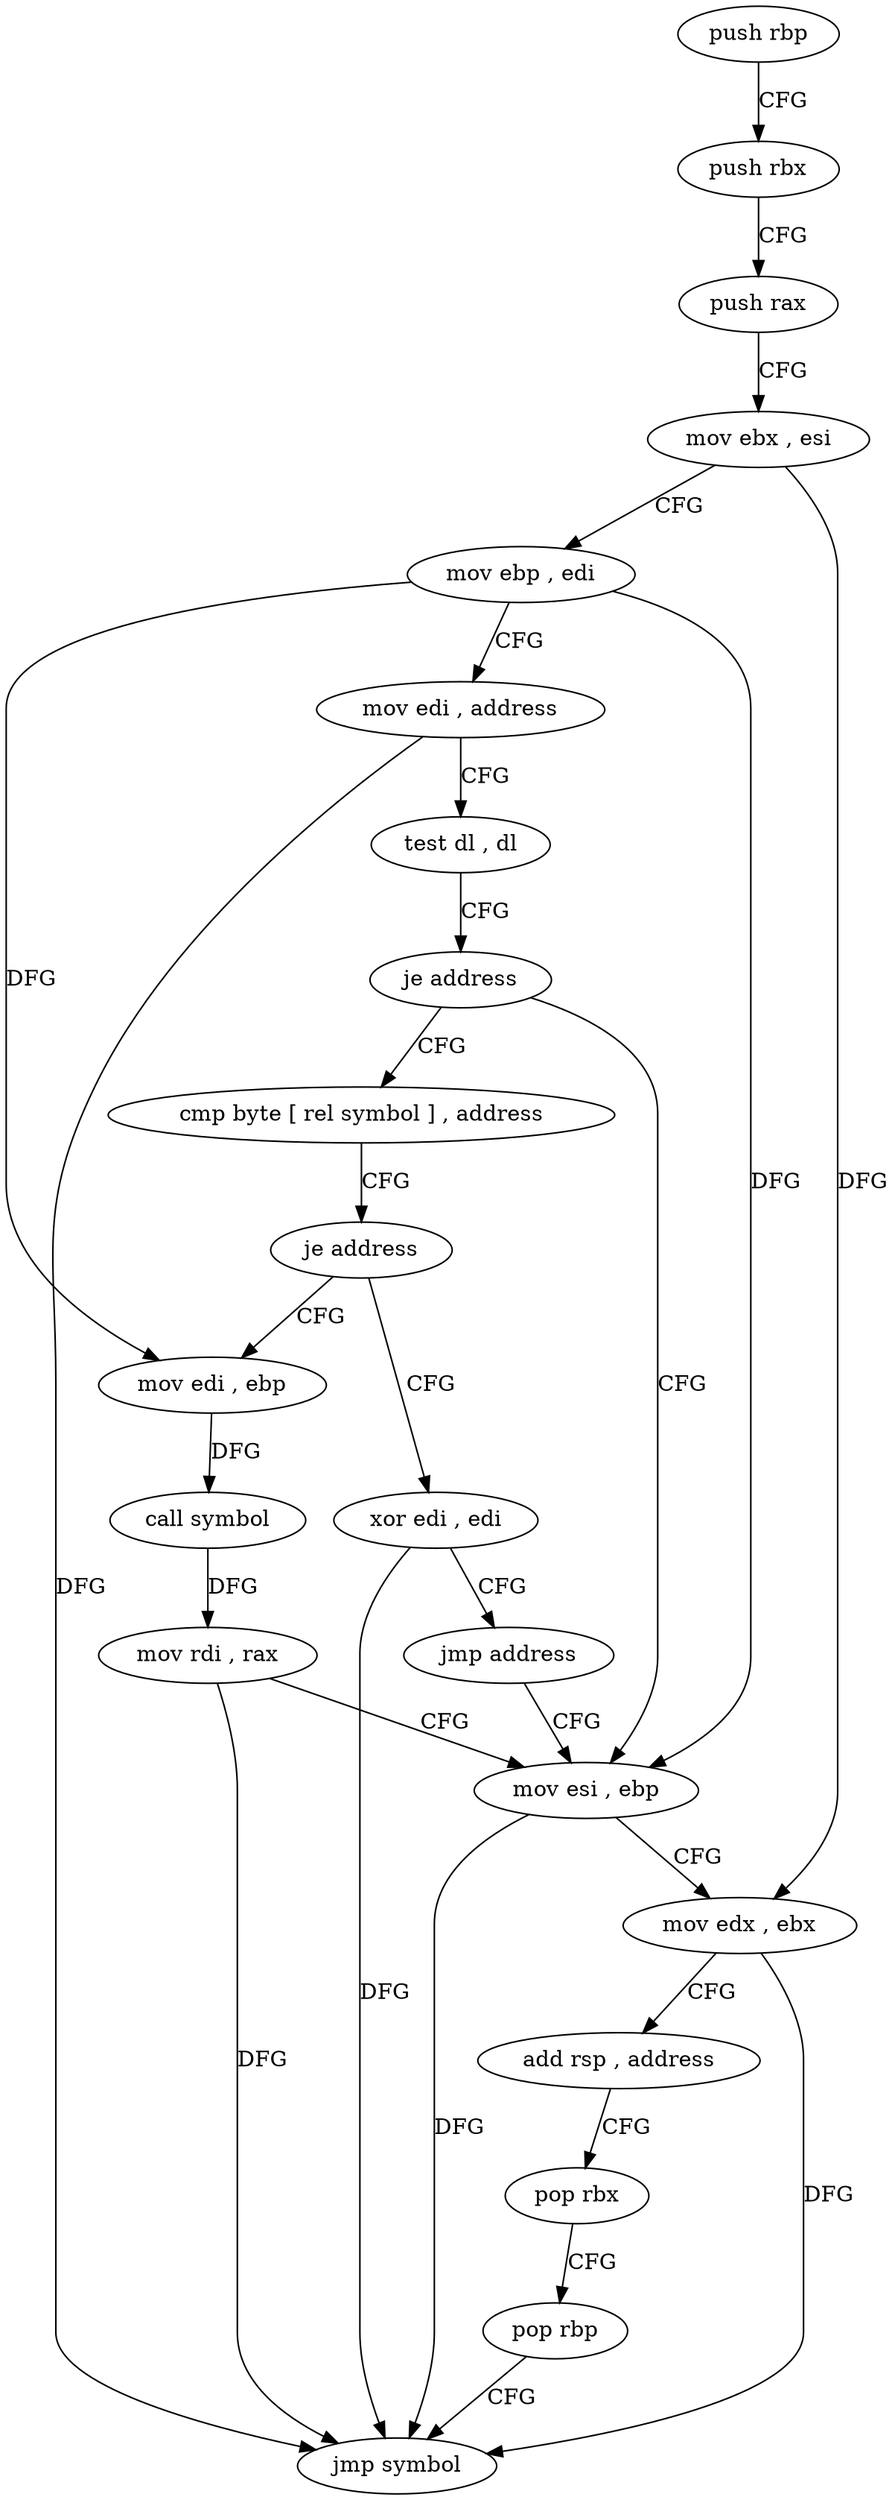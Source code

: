 digraph "func" {
"4232208" [label = "push rbp" ]
"4232209" [label = "push rbx" ]
"4232210" [label = "push rax" ]
"4232211" [label = "mov ebx , esi" ]
"4232213" [label = "mov ebp , edi" ]
"4232215" [label = "mov edi , address" ]
"4232220" [label = "test dl , dl" ]
"4232222" [label = "je address" ]
"4232247" [label = "mov esi , ebp" ]
"4232224" [label = "cmp byte [ rel symbol ] , address" ]
"4232249" [label = "mov edx , ebx" ]
"4232251" [label = "add rsp , address" ]
"4232255" [label = "pop rbx" ]
"4232256" [label = "pop rbp" ]
"4232257" [label = "jmp symbol" ]
"4232231" [label = "je address" ]
"4232237" [label = "mov edi , ebp" ]
"4232233" [label = "xor edi , edi" ]
"4232239" [label = "call symbol" ]
"4232244" [label = "mov rdi , rax" ]
"4232235" [label = "jmp address" ]
"4232208" -> "4232209" [ label = "CFG" ]
"4232209" -> "4232210" [ label = "CFG" ]
"4232210" -> "4232211" [ label = "CFG" ]
"4232211" -> "4232213" [ label = "CFG" ]
"4232211" -> "4232249" [ label = "DFG" ]
"4232213" -> "4232215" [ label = "CFG" ]
"4232213" -> "4232247" [ label = "DFG" ]
"4232213" -> "4232237" [ label = "DFG" ]
"4232215" -> "4232220" [ label = "CFG" ]
"4232215" -> "4232257" [ label = "DFG" ]
"4232220" -> "4232222" [ label = "CFG" ]
"4232222" -> "4232247" [ label = "CFG" ]
"4232222" -> "4232224" [ label = "CFG" ]
"4232247" -> "4232249" [ label = "CFG" ]
"4232247" -> "4232257" [ label = "DFG" ]
"4232224" -> "4232231" [ label = "CFG" ]
"4232249" -> "4232251" [ label = "CFG" ]
"4232249" -> "4232257" [ label = "DFG" ]
"4232251" -> "4232255" [ label = "CFG" ]
"4232255" -> "4232256" [ label = "CFG" ]
"4232256" -> "4232257" [ label = "CFG" ]
"4232231" -> "4232237" [ label = "CFG" ]
"4232231" -> "4232233" [ label = "CFG" ]
"4232237" -> "4232239" [ label = "DFG" ]
"4232233" -> "4232235" [ label = "CFG" ]
"4232233" -> "4232257" [ label = "DFG" ]
"4232239" -> "4232244" [ label = "DFG" ]
"4232244" -> "4232247" [ label = "CFG" ]
"4232244" -> "4232257" [ label = "DFG" ]
"4232235" -> "4232247" [ label = "CFG" ]
}
